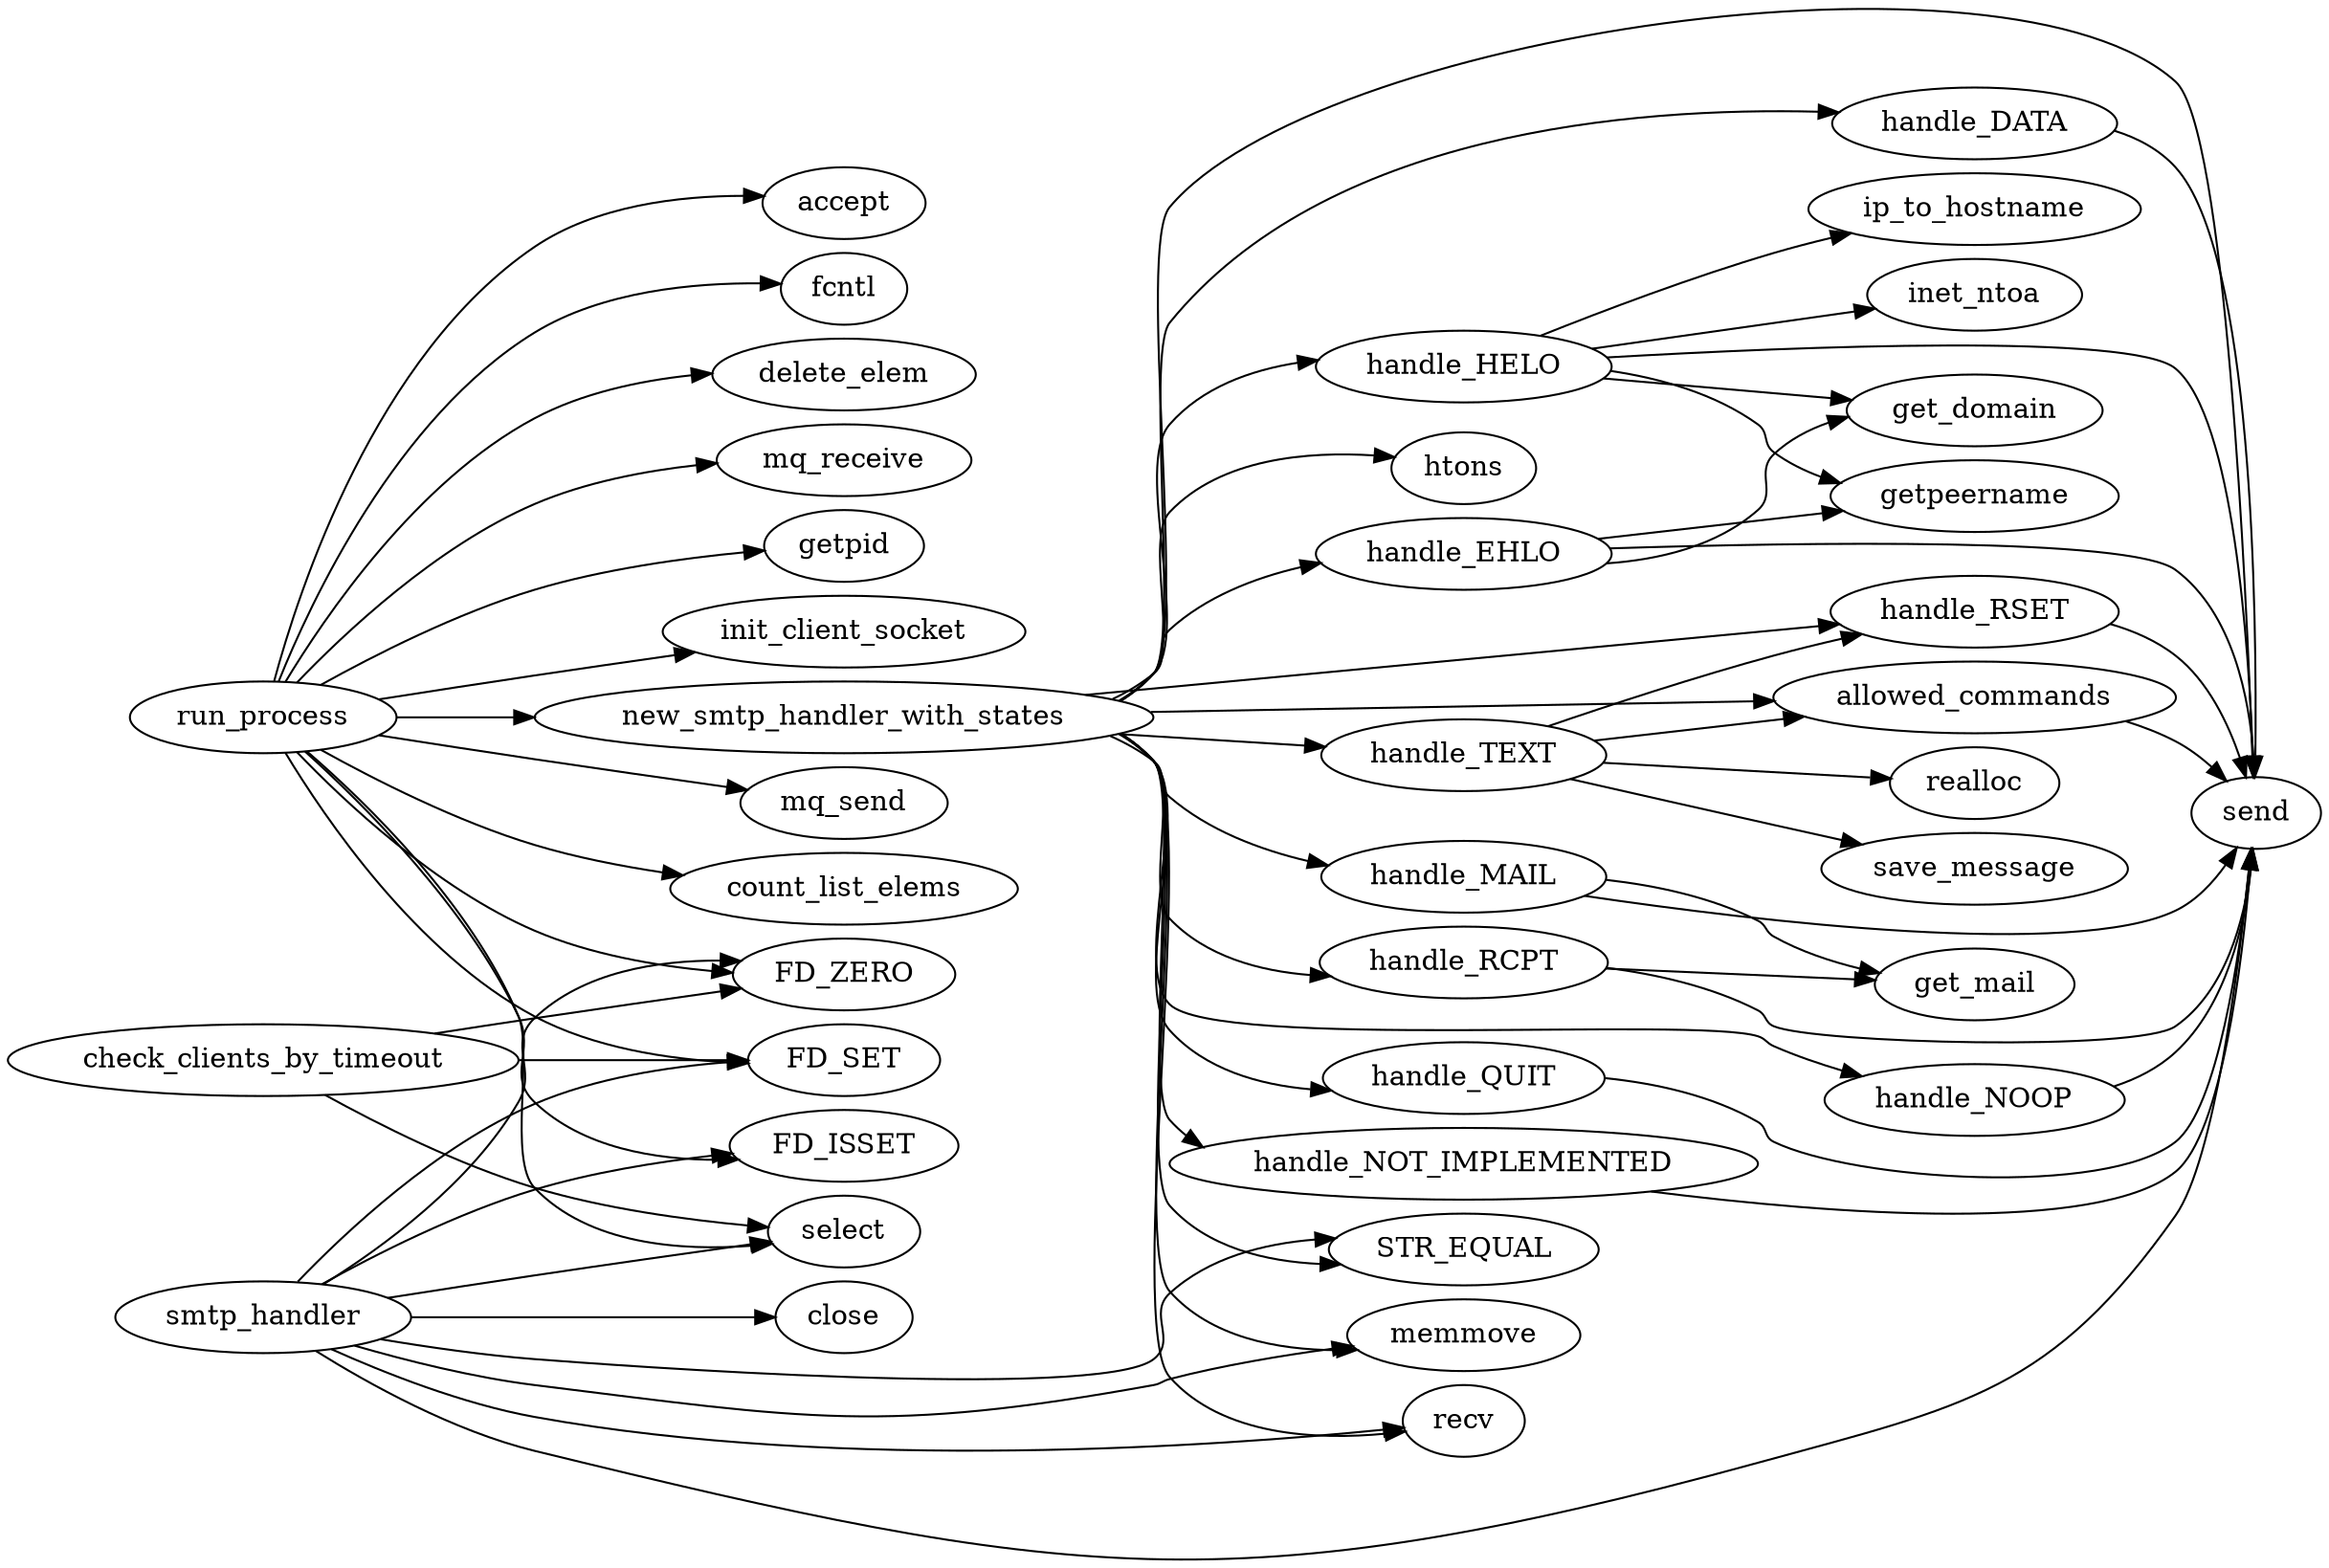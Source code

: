 digraph map {
rankdir=LR;
ranksep=0.1; nodesep=0.1; defaultdist = 0.1; len = 0.1;
handle_RCPT->send;
handle_EHLO->send;
smtp_handler->select;
smtp_handler->FD_ISSET;
run_process->mq_send;
new_smtp_handler_with_states->handle_DATA;
handle_MAIL->get_mail;
smtp_handler->recv;
run_process->count_list_elems;
handle_TEXT->handle_RSET;
new_smtp_handler_with_states->htons;
handle_HELO->getpeername;
allowed_commands->send;
smtp_handler->send;
handle_TEXT->save_message;
new_smtp_handler_with_states->allowed_commands;
new_smtp_handler_with_states->handle_EHLO;
smtp_handler->FD_ZERO;
new_smtp_handler_with_states->handle_NOOP;
new_smtp_handler_with_states->handle_RSET;
handle_NOOP->send;
handle_EHLO->get_domain;
handle_QUIT->send;
run_process->accept;
smtp_handler->close;
handle_MAIL->send;
run_process->fcntl;
handle_TEXT->allowed_commands;
run_process->delete_elem;
handle_HELO->get_domain;
handle_HELO->inet_ntoa;
new_smtp_handler_with_states->handle_MAIL;
handle_RCPT->get_mail;
run_process->mq_receive;
handle_TEXT->realloc;
run_process->getpid;
handle_DATA->send;
handle_HELO->ip_to_hostname;
new_smtp_handler_with_states->recv;
check_clients_by_timeout->FD_ZERO;
new_smtp_handler_with_states->handle_TEXT;
run_process->init_client_socket;
handle_RSET->send;
run_process->new_smtp_handler_with_states;
run_process->FD_SET;
new_smtp_handler_with_states->handle_NOT_IMPLEMENTED;
new_smtp_handler_with_states->handle_RCPT;
handle_EHLO->getpeername;
handle_HELO->send;
new_smtp_handler_with_states->handle_QUIT;
smtp_handler->STR_EQUAL;
check_clients_by_timeout->FD_SET;
run_process->FD_ISSET;
check_clients_by_timeout->select;
smtp_handler->FD_SET;
new_smtp_handler_with_states->send;
handle_NOT_IMPLEMENTED->send;
run_process->FD_ZERO;
new_smtp_handler_with_states->memmove;
new_smtp_handler_with_states->handle_HELO;
run_process->select;
smtp_handler->memmove;
new_smtp_handler_with_states->STR_EQUAL;
}
